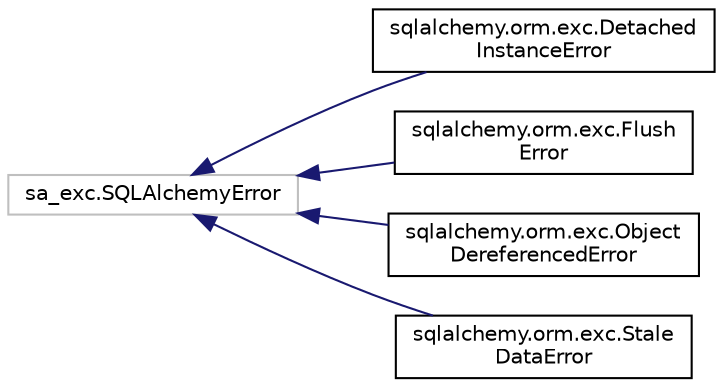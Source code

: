 digraph "Graphical Class Hierarchy"
{
 // LATEX_PDF_SIZE
  edge [fontname="Helvetica",fontsize="10",labelfontname="Helvetica",labelfontsize="10"];
  node [fontname="Helvetica",fontsize="10",shape=record];
  rankdir="LR";
  Node12690 [label="sa_exc.SQLAlchemyError",height=0.2,width=0.4,color="grey75", fillcolor="white", style="filled",tooltip=" "];
  Node12690 -> Node0 [dir="back",color="midnightblue",fontsize="10",style="solid",fontname="Helvetica"];
  Node0 [label="sqlalchemy.orm.exc.Detached\lInstanceError",height=0.2,width=0.4,color="black", fillcolor="white", style="filled",URL="$classsqlalchemy_1_1orm_1_1exc_1_1DetachedInstanceError.html",tooltip=" "];
  Node12690 -> Node12692 [dir="back",color="midnightblue",fontsize="10",style="solid",fontname="Helvetica"];
  Node12692 [label="sqlalchemy.orm.exc.Flush\lError",height=0.2,width=0.4,color="black", fillcolor="white", style="filled",URL="$classsqlalchemy_1_1orm_1_1exc_1_1FlushError.html",tooltip=" "];
  Node12690 -> Node12693 [dir="back",color="midnightblue",fontsize="10",style="solid",fontname="Helvetica"];
  Node12693 [label="sqlalchemy.orm.exc.Object\lDereferencedError",height=0.2,width=0.4,color="black", fillcolor="white", style="filled",URL="$classsqlalchemy_1_1orm_1_1exc_1_1ObjectDereferencedError.html",tooltip=" "];
  Node12690 -> Node12694 [dir="back",color="midnightblue",fontsize="10",style="solid",fontname="Helvetica"];
  Node12694 [label="sqlalchemy.orm.exc.Stale\lDataError",height=0.2,width=0.4,color="black", fillcolor="white", style="filled",URL="$classsqlalchemy_1_1orm_1_1exc_1_1StaleDataError.html",tooltip=" "];
}
